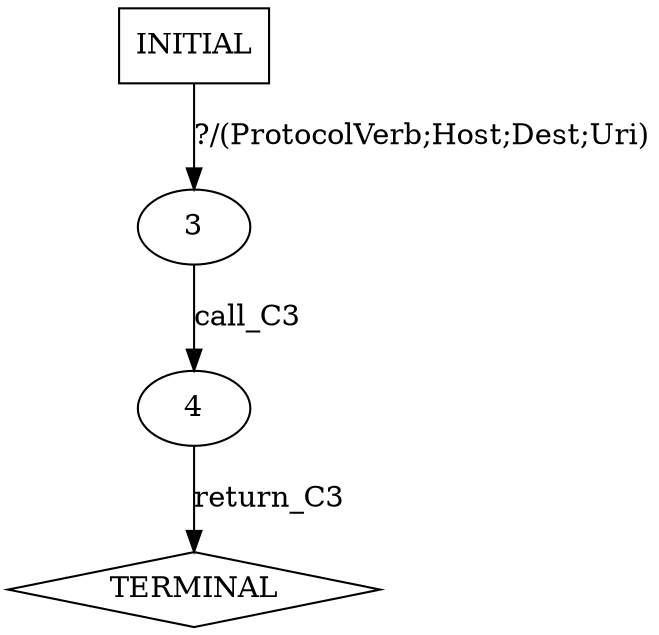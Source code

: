 digraph G {
  0 [label="INITIAL",shape=box];
  1 [label="TERMINAL",shape=diamond];
  3 [label="3"];
  4 [label="4"];
0->3 [label="?/(ProtocolVerb;Host;Dest;Uri)"];
3->4  [label="call_C3"];
4->1  [label="return_C3"];
}
